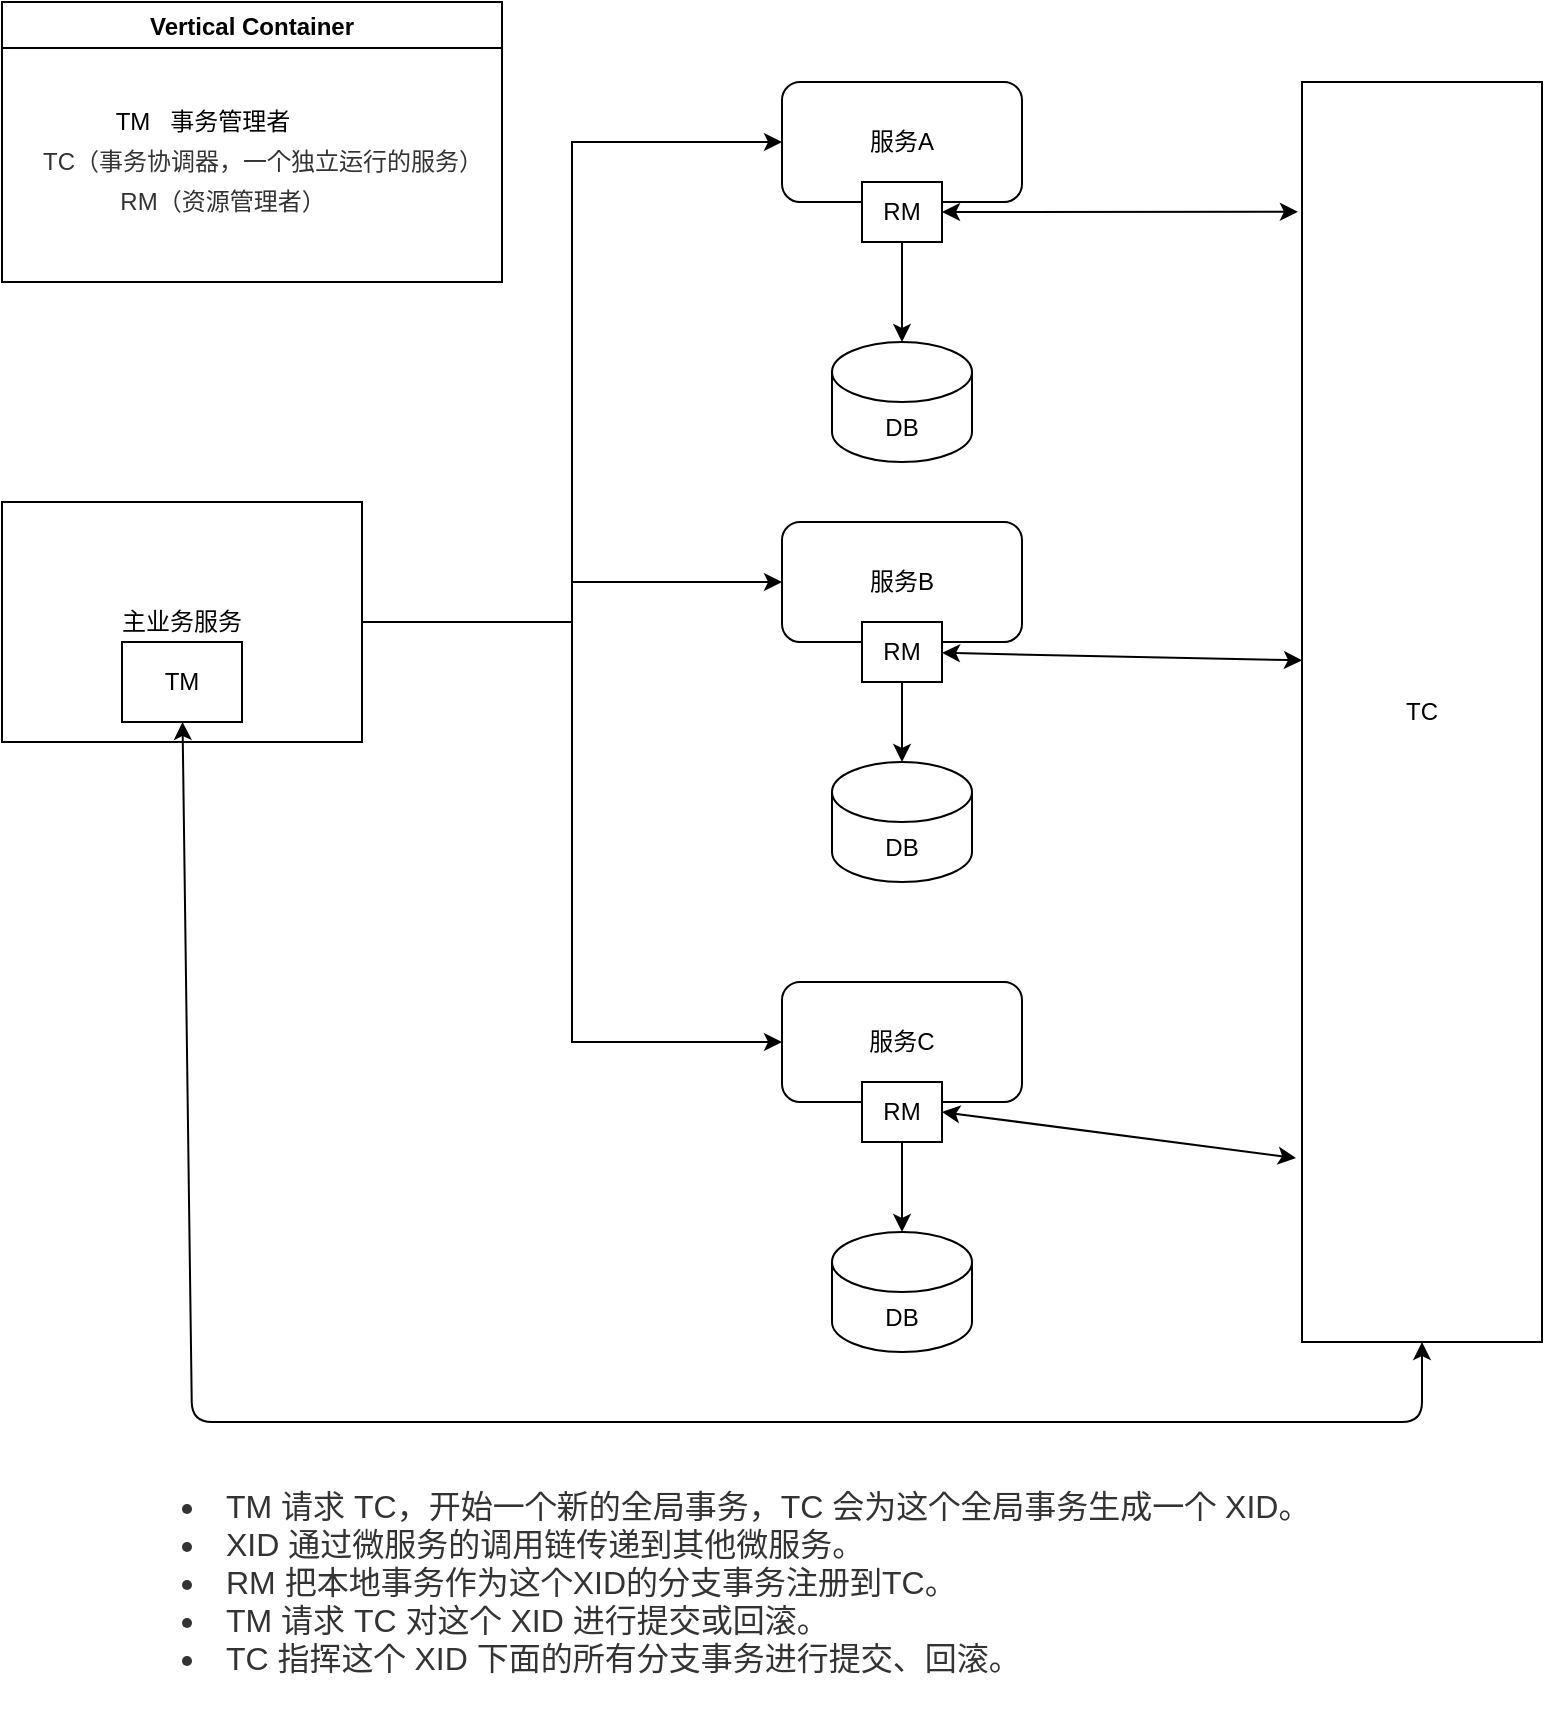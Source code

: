 <mxfile version="14.6.13" type="device"><diagram id="B1vJZoWcrE873BqOCUpW" name="第 1 页"><mxGraphModel dx="1186" dy="595" grid="1" gridSize="10" guides="1" tooltips="1" connect="1" arrows="1" fold="1" page="1" pageScale="1" pageWidth="827" pageHeight="1169" math="0" shadow="0"><root><mxCell id="0"/><mxCell id="1" parent="0"/><mxCell id="bUbiQjrWHGAIdLJTlARK-2" value="服务C" style="rounded=1;whiteSpace=wrap;html=1;" vertex="1" parent="1"><mxGeometry x="430" y="530" width="120" height="60" as="geometry"/></mxCell><mxCell id="bUbiQjrWHGAIdLJTlARK-3" value="服务A" style="rounded=1;whiteSpace=wrap;html=1;" vertex="1" parent="1"><mxGeometry x="430" y="80" width="120" height="60" as="geometry"/></mxCell><mxCell id="bUbiQjrWHGAIdLJTlARK-4" value="服务B" style="rounded=1;whiteSpace=wrap;html=1;" vertex="1" parent="1"><mxGeometry x="430" y="300" width="120" height="60" as="geometry"/></mxCell><mxCell id="bUbiQjrWHGAIdLJTlARK-45" style="edgeStyle=orthogonalEdgeStyle;rounded=0;orthogonalLoop=1;jettySize=auto;html=1;exitX=1;exitY=0.5;exitDx=0;exitDy=0;entryX=0;entryY=0.5;entryDx=0;entryDy=0;" edge="1" parent="1" source="bUbiQjrWHGAIdLJTlARK-6" target="bUbiQjrWHGAIdLJTlARK-3"><mxGeometry relative="1" as="geometry"/></mxCell><mxCell id="bUbiQjrWHGAIdLJTlARK-46" style="edgeStyle=orthogonalEdgeStyle;rounded=0;orthogonalLoop=1;jettySize=auto;html=1;" edge="1" parent="1" source="bUbiQjrWHGAIdLJTlARK-6" target="bUbiQjrWHGAIdLJTlARK-4"><mxGeometry relative="1" as="geometry"/></mxCell><mxCell id="bUbiQjrWHGAIdLJTlARK-47" style="edgeStyle=orthogonalEdgeStyle;rounded=0;orthogonalLoop=1;jettySize=auto;html=1;entryX=0;entryY=0.5;entryDx=0;entryDy=0;" edge="1" parent="1" source="bUbiQjrWHGAIdLJTlARK-6" target="bUbiQjrWHGAIdLJTlARK-2"><mxGeometry relative="1" as="geometry"/></mxCell><mxCell id="bUbiQjrWHGAIdLJTlARK-6" value="主业务服务" style="rounded=0;whiteSpace=wrap;html=1;" vertex="1" parent="1"><mxGeometry x="40" y="290" width="180" height="120" as="geometry"/></mxCell><mxCell id="bUbiQjrWHGAIdLJTlARK-34" value="" style="edgeStyle=orthogonalEdgeStyle;rounded=0;orthogonalLoop=1;jettySize=auto;html=1;" edge="1" parent="1" source="bUbiQjrWHGAIdLJTlARK-7" target="bUbiQjrWHGAIdLJTlARK-26"><mxGeometry relative="1" as="geometry"/></mxCell><mxCell id="bUbiQjrWHGAIdLJTlARK-7" value="RM" style="rounded=0;whiteSpace=wrap;html=1;" vertex="1" parent="1"><mxGeometry x="470" y="130" width="40" height="30" as="geometry"/></mxCell><mxCell id="bUbiQjrWHGAIdLJTlARK-35" value="" style="edgeStyle=orthogonalEdgeStyle;rounded=0;orthogonalLoop=1;jettySize=auto;html=1;" edge="1" parent="1" source="bUbiQjrWHGAIdLJTlARK-8" target="bUbiQjrWHGAIdLJTlARK-27"><mxGeometry relative="1" as="geometry"/></mxCell><mxCell id="bUbiQjrWHGAIdLJTlARK-8" value="RM" style="rounded=0;whiteSpace=wrap;html=1;" vertex="1" parent="1"><mxGeometry x="470" y="580" width="40" height="30" as="geometry"/></mxCell><mxCell id="bUbiQjrWHGAIdLJTlARK-25" value="" style="edgeStyle=orthogonalEdgeStyle;rounded=0;orthogonalLoop=1;jettySize=auto;html=1;" edge="1" parent="1" source="bUbiQjrWHGAIdLJTlARK-9" target="bUbiQjrWHGAIdLJTlARK-23"><mxGeometry relative="1" as="geometry"/></mxCell><mxCell id="bUbiQjrWHGAIdLJTlARK-9" value="RM" style="rounded=0;whiteSpace=wrap;html=1;" vertex="1" parent="1"><mxGeometry x="470" y="350" width="40" height="30" as="geometry"/></mxCell><mxCell id="bUbiQjrWHGAIdLJTlARK-14" value="TM" style="rounded=0;whiteSpace=wrap;html=1;" vertex="1" parent="1"><mxGeometry x="100" y="360" width="60" height="40" as="geometry"/></mxCell><mxCell id="bUbiQjrWHGAIdLJTlARK-15" value="TC" style="rounded=0;whiteSpace=wrap;html=1;" vertex="1" parent="1"><mxGeometry x="690" y="80" width="120" height="630" as="geometry"/></mxCell><mxCell id="bUbiQjrWHGAIdLJTlARK-23" value="DB" style="shape=cylinder3;whiteSpace=wrap;html=1;boundedLbl=1;backgroundOutline=1;size=15;" vertex="1" parent="1"><mxGeometry x="455" y="420" width="70" height="60" as="geometry"/></mxCell><mxCell id="bUbiQjrWHGAIdLJTlARK-26" value="DB" style="shape=cylinder3;whiteSpace=wrap;html=1;boundedLbl=1;backgroundOutline=1;size=15;" vertex="1" parent="1"><mxGeometry x="455" y="210" width="70" height="60" as="geometry"/></mxCell><mxCell id="bUbiQjrWHGAIdLJTlARK-27" value="DB" style="shape=cylinder3;whiteSpace=wrap;html=1;boundedLbl=1;backgroundOutline=1;size=15;" vertex="1" parent="1"><mxGeometry x="455" y="655" width="70" height="60" as="geometry"/></mxCell><mxCell id="bUbiQjrWHGAIdLJTlARK-38" value="" style="endArrow=classic;startArrow=classic;html=1;entryX=-0.017;entryY=0.103;entryDx=0;entryDy=0;entryPerimeter=0;exitX=1;exitY=0.5;exitDx=0;exitDy=0;" edge="1" parent="1" source="bUbiQjrWHGAIdLJTlARK-7" target="bUbiQjrWHGAIdLJTlARK-15"><mxGeometry width="50" height="50" relative="1" as="geometry"><mxPoint x="390" y="320" as="sourcePoint"/><mxPoint x="440" y="270" as="targetPoint"/></mxGeometry></mxCell><mxCell id="bUbiQjrWHGAIdLJTlARK-39" value="" style="endArrow=classic;startArrow=classic;html=1;exitX=1;exitY=0.5;exitDx=0;exitDy=0;entryX=-0.025;entryY=0.854;entryDx=0;entryDy=0;entryPerimeter=0;" edge="1" parent="1" source="bUbiQjrWHGAIdLJTlARK-8" target="bUbiQjrWHGAIdLJTlARK-15"><mxGeometry width="50" height="50" relative="1" as="geometry"><mxPoint x="525" y="600" as="sourcePoint"/><mxPoint x="688" y="613" as="targetPoint"/></mxGeometry></mxCell><mxCell id="bUbiQjrWHGAIdLJTlARK-40" value="" style="endArrow=classic;startArrow=classic;html=1;entryX=0;entryY=0.459;entryDx=0;entryDy=0;entryPerimeter=0;" edge="1" parent="1" source="bUbiQjrWHGAIdLJTlARK-9" target="bUbiQjrWHGAIdLJTlARK-15"><mxGeometry width="50" height="50" relative="1" as="geometry"><mxPoint x="510" y="367" as="sourcePoint"/><mxPoint x="690" y="366.52" as="targetPoint"/></mxGeometry></mxCell><mxCell id="bUbiQjrWHGAIdLJTlARK-44" value="" style="endArrow=classic;startArrow=classic;html=1;entryX=0.5;entryY=1;entryDx=0;entryDy=0;" edge="1" parent="1" source="bUbiQjrWHGAIdLJTlARK-14" target="bUbiQjrWHGAIdLJTlARK-15"><mxGeometry width="50" height="50" relative="1" as="geometry"><mxPoint x="390" y="550" as="sourcePoint"/><mxPoint x="440" y="500" as="targetPoint"/><Array as="points"><mxPoint x="135" y="750"/><mxPoint x="750" y="750"/></Array></mxGeometry></mxCell><mxCell id="bUbiQjrWHGAIdLJTlARK-49" value="&lt;font style=&quot;font-size: 14px&quot;&gt;&lt;ul style=&quot;margin: 0px 0px 20px ; padding: 0px 0px 0px 2em ; color: rgb(51 , 51 , 51) ; font-family: &amp;#34;microsoft yahei&amp;#34; , &amp;#34;arial&amp;#34; , &amp;#34;tahoma&amp;#34; ; font-size: 16px ; background-color: rgb(255 , 255 , 255)&quot;&gt;&lt;li style=&quot;margin: 0px 0px 0px 1px ; padding: 0px ; list-style: inside none disc ; font-size: 1em&quot;&gt;TM 请求 TC，开始一个新的全局事务，TC 会为这个全局事务生成一个 XID。&lt;/li&gt;&lt;li style=&quot;margin: 0px 0px 0px 1px ; padding: 0px ; list-style: inside none disc ; font-size: 1em&quot;&gt;XID 通过微服务的调用链传递到其他微服务。&lt;/li&gt;&lt;li style=&quot;margin: 0px 0px 0px 1px ; padding: 0px ; list-style: inside none disc ; font-size: 1em&quot;&gt;RM 把本地事务作为这个XID的分支事务注册到TC。&lt;/li&gt;&lt;li style=&quot;margin: 0px 0px 0px 1px ; padding: 0px ; list-style: inside none disc ; font-size: 1em&quot;&gt;TM 请求 TC 对这个 XID 进行提交或回滚。&lt;/li&gt;&lt;li style=&quot;margin: 0px 0px 0px 1px ; padding: 0px ; list-style: inside none disc ; font-size: 1em&quot;&gt;TC 指挥这个 XID 下面的所有分支事务进行提交、回滚。&lt;/li&gt;&lt;/ul&gt;&lt;/font&gt;" style="text;html=1;align=left;verticalAlign=middle;resizable=0;points=[];autosize=1;strokeColor=none;" vertex="1" parent="1"><mxGeometry x="95" y="790" width="610" height="100" as="geometry"/></mxCell><mxCell id="bUbiQjrWHGAIdLJTlARK-55" value="Vertical Container" style="swimlane;" vertex="1" parent="1"><mxGeometry x="40" y="40" width="250" height="140" as="geometry"/></mxCell><mxCell id="bUbiQjrWHGAIdLJTlARK-56" value="TM&amp;nbsp; &amp;nbsp;事务管理者" style="text;html=1;align=center;verticalAlign=middle;resizable=0;points=[];autosize=1;strokeColor=none;" vertex="1" parent="bUbiQjrWHGAIdLJTlARK-55"><mxGeometry x="50" y="50" width="100" height="20" as="geometry"/></mxCell><mxCell id="bUbiQjrWHGAIdLJTlARK-57" value="&lt;span style=&quot;color: rgb(51 , 51 , 51) ; font-family: &amp;#34;microsoft yahei&amp;#34; , &amp;#34;arial&amp;#34; , &amp;#34;tahoma&amp;#34; ; background-color: rgb(255 , 255 , 255)&quot;&gt;&lt;font style=&quot;font-size: 12px&quot;&gt;TC（事务协调器，一个独立运行的服务）&lt;/font&gt;&lt;/span&gt;" style="text;html=1;align=center;verticalAlign=middle;resizable=0;points=[];autosize=1;strokeColor=none;" vertex="1" parent="bUbiQjrWHGAIdLJTlARK-55"><mxGeometry x="10" y="70" width="240" height="20" as="geometry"/></mxCell><mxCell id="bUbiQjrWHGAIdLJTlARK-58" value="&lt;span style=&quot;color: rgb(51 , 51 , 51) ; font-family: &amp;#34;microsoft yahei&amp;#34; , &amp;#34;arial&amp;#34; , &amp;#34;tahoma&amp;#34; ; background-color: rgb(255 , 255 , 255)&quot;&gt;&lt;font style=&quot;font-size: 12px&quot;&gt;RM（资源管理者）&lt;/font&gt;&lt;/span&gt;" style="text;html=1;align=center;verticalAlign=middle;resizable=0;points=[];autosize=1;strokeColor=none;" vertex="1" parent="bUbiQjrWHGAIdLJTlARK-55"><mxGeometry x="50" y="90" width="120" height="20" as="geometry"/></mxCell></root></mxGraphModel></diagram></mxfile>